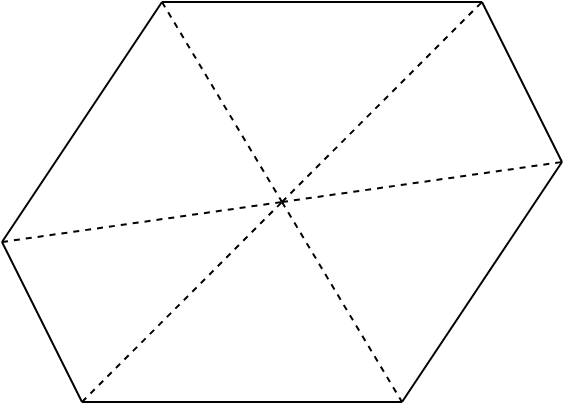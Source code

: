 <mxfile version="20.4.1" type="device"><diagram id="1UJ912K3z5lPmPONrLKb" name="Pagina-1"><mxGraphModel dx="2062" dy="754" grid="1" gridSize="10" guides="1" tooltips="1" connect="1" arrows="1" fold="1" page="1" pageScale="1" pageWidth="827" pageHeight="1169" math="0" shadow="0"><root><mxCell id="0"/><mxCell id="1" parent="0"/><mxCell id="wxTFs5hVM6yhzPy-9OP2-12" value="" style="endArrow=none;html=1;rounded=0;" edge="1" parent="1"><mxGeometry width="50" height="50" relative="1" as="geometry"><mxPoint x="480" y="360" as="sourcePoint"/><mxPoint x="320" y="360" as="targetPoint"/></mxGeometry></mxCell><mxCell id="wxTFs5hVM6yhzPy-9OP2-14" value="" style="endArrow=none;html=1;rounded=0;" edge="1" parent="1"><mxGeometry width="50" height="50" relative="1" as="geometry"><mxPoint x="280" y="280" as="sourcePoint"/><mxPoint x="320" y="360" as="targetPoint"/></mxGeometry></mxCell><mxCell id="wxTFs5hVM6yhzPy-9OP2-15" value="" style="endArrow=none;html=1;rounded=0;" edge="1" parent="1"><mxGeometry width="50" height="50" relative="1" as="geometry"><mxPoint x="360" y="160" as="sourcePoint"/><mxPoint x="280" y="280" as="targetPoint"/></mxGeometry></mxCell><mxCell id="wxTFs5hVM6yhzPy-9OP2-16" value="" style="endArrow=none;html=1;rounded=0;" edge="1" parent="1"><mxGeometry width="50" height="50" relative="1" as="geometry"><mxPoint x="520" y="160" as="sourcePoint"/><mxPoint x="360" y="160" as="targetPoint"/></mxGeometry></mxCell><mxCell id="wxTFs5hVM6yhzPy-9OP2-17" value="" style="endArrow=none;html=1;rounded=0;" edge="1" parent="1"><mxGeometry width="50" height="50" relative="1" as="geometry"><mxPoint x="560" y="240" as="sourcePoint"/><mxPoint x="520" y="160" as="targetPoint"/></mxGeometry></mxCell><mxCell id="wxTFs5hVM6yhzPy-9OP2-18" value="" style="endArrow=none;html=1;rounded=0;" edge="1" parent="1"><mxGeometry width="50" height="50" relative="1" as="geometry"><mxPoint x="480" y="360" as="sourcePoint"/><mxPoint x="560" y="240" as="targetPoint"/></mxGeometry></mxCell><mxCell id="wxTFs5hVM6yhzPy-9OP2-20" value="" style="endArrow=none;dashed=1;html=1;rounded=0;" edge="1" parent="1"><mxGeometry width="50" height="50" relative="1" as="geometry"><mxPoint x="320" y="360" as="sourcePoint"/><mxPoint x="420" y="260" as="targetPoint"/></mxGeometry></mxCell><mxCell id="wxTFs5hVM6yhzPy-9OP2-23" value="" style="endArrow=none;dashed=1;html=1;rounded=0;" edge="1" parent="1"><mxGeometry width="50" height="50" relative="1" as="geometry"><mxPoint x="280" y="280" as="sourcePoint"/><mxPoint x="420" y="260" as="targetPoint"/></mxGeometry></mxCell><mxCell id="wxTFs5hVM6yhzPy-9OP2-24" value="" style="endArrow=none;dashed=1;html=1;rounded=0;" edge="1" parent="1"><mxGeometry width="50" height="50" relative="1" as="geometry"><mxPoint x="360" y="160" as="sourcePoint"/><mxPoint x="420" y="260" as="targetPoint"/></mxGeometry></mxCell><mxCell id="wxTFs5hVM6yhzPy-9OP2-25" value="" style="endArrow=none;dashed=1;html=1;rounded=0;" edge="1" parent="1"><mxGeometry width="50" height="50" relative="1" as="geometry"><mxPoint x="420" y="260" as="sourcePoint"/><mxPoint x="520" y="160" as="targetPoint"/></mxGeometry></mxCell><mxCell id="wxTFs5hVM6yhzPy-9OP2-26" value="" style="endArrow=none;dashed=1;html=1;rounded=0;" edge="1" parent="1"><mxGeometry width="50" height="50" relative="1" as="geometry"><mxPoint x="420" y="260" as="sourcePoint"/><mxPoint x="560" y="240" as="targetPoint"/></mxGeometry></mxCell><mxCell id="wxTFs5hVM6yhzPy-9OP2-27" value="" style="endArrow=none;dashed=1;html=1;rounded=0;" edge="1" parent="1"><mxGeometry width="50" height="50" relative="1" as="geometry"><mxPoint x="420" y="260" as="sourcePoint"/><mxPoint x="480" y="360" as="targetPoint"/></mxGeometry></mxCell></root></mxGraphModel></diagram></mxfile>